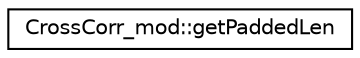 digraph "Graphical Class Hierarchy"
{
 // LATEX_PDF_SIZE
  edge [fontname="Helvetica",fontsize="10",labelfontname="Helvetica",labelfontsize="10"];
  node [fontname="Helvetica",fontsize="10",shape=record];
  rankdir="LR";
  Node0 [label="CrossCorr_mod::getPaddedLen",height=0.2,width=0.4,color="black", fillcolor="white", style="filled",URL="$interfaceCrossCorr__mod_1_1getPaddedLen.html",tooltip=" "];
}
